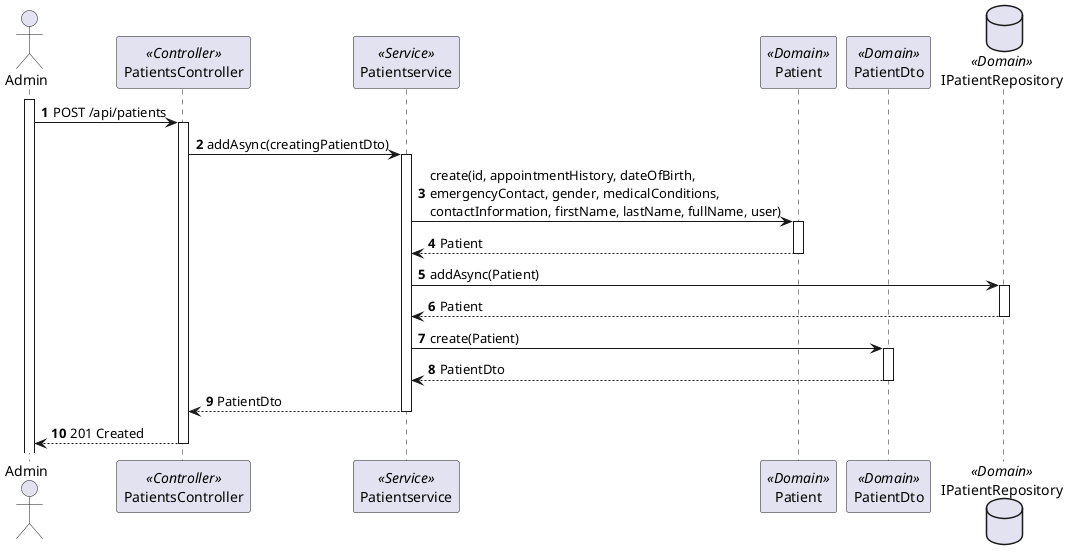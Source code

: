 @startuml process-view-2
autonumber

actor "Admin" as ADM
participant "PatientsController" as Controller <<Controller>>
participant "Patientservice" as Service <<Service>>
participant "Patient" as Patient <<Domain>>
participant "PatientDto" as PatientDto <<Domain>>
database "IPatientRepository" as PatientRepository <<Domain>>

activate ADM
ADM-> Controller : POST /api/patients
activate Controller
    Controller -> Service : addAsync(creatingPatientDto)
    activate Service
        Service -> Patient : create(id, appointmentHistory, dateOfBirth, \nemergencyContact, gender, medicalConditions, \ncontactInformation, firstName, lastName, fullName, user)
        activate Patient
            Patient --> Service : Patient
        deactivate Patient
        Service -> PatientRepository : addAsync(Patient)
            activate PatientRepository
            PatientRepository --> Service : Patient
            deactivate PatientRepository
        Service -> PatientDto : create(Patient)
        activate PatientDto
            PatientDto --> Service : PatientDto
        deactivate PatientDto
        Service --> Controller : PatientDto
    deactivate Service
    ADM<-- Controller : 201 Created
deactivate Controller

@enduml